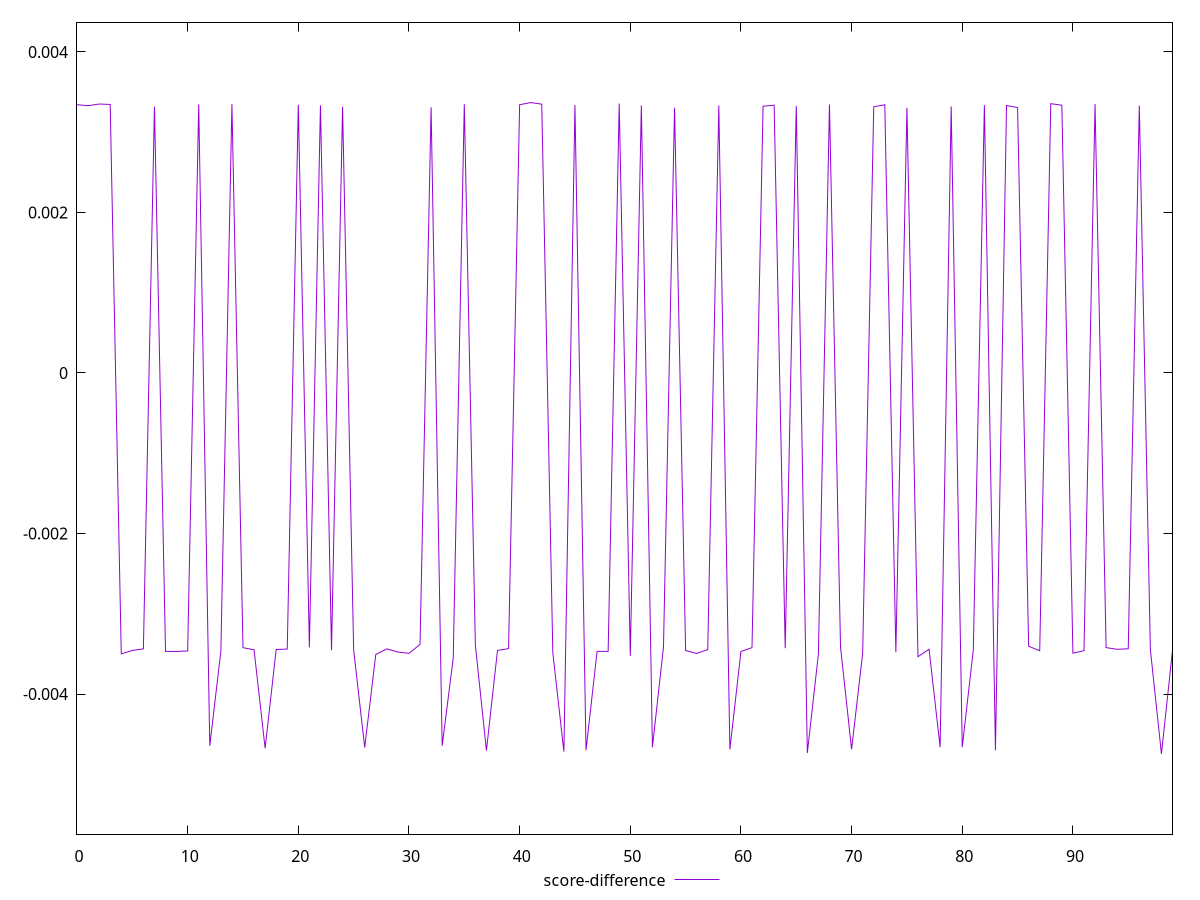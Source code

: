 reset

$scoreDifference <<EOF
0 0.003342403911876568
1 0.0033292968263027856
2 0.00335074365272936
3 0.00334544562003225
4 -0.0034999261492544287
5 -0.0034572554553331525
6 -0.0034370552161329115
7 0.003317122510761772
8 -0.0034687190275850543
9 -0.0034696341405550113
10 -0.0034638596429461543
11 0.0033457033378063716
12 -0.004645333851388989
13 -0.003466796735133837
14 0.0033488772679191037
15 -0.003422419010062905
16 -0.003448985097363577
17 -0.004675862075385506
18 -0.0034452993374631813
19 -0.003439824522841528
20 0.0033405387518996577
21 -0.003417987215504237
22 0.0033349262185617956
23 -0.003452823504134006
24 0.00331465992852209
25 -0.003448940424886082
26 -0.004665533611325712
27 -0.0035080668814047034
28 -0.00343722974700289
29 -0.0034767256168086735
30 -0.003493472217993121
31 -0.0033819951670377435
32 0.003309879510474678
33 -0.0046450011098827515
34 -0.003554326087519155
35 0.0033482780612481555
36 -0.0033914538064441224
37 -0.0047044667701097165
38 -0.0034569123891518005
39 -0.0034345544188492116
40 0.0033418282710884206
41 0.0033688810803529368
42 0.0033488685989109257
43 -0.0034861178355444222
44 -0.004717631198963623
45 0.003337638660289022
46 -0.004699656648834871
47 -0.0034685074986978703
48 -0.0034684707865832998
49 0.0033569443594076986
50 -0.003524769097922542
51 0.00333161079630917
52 -0.004663442263141082
53 -0.00341576789582132
54 0.0033052640449630077
55 -0.0034583020792482433
56 -0.0034946429041321503
57 -0.0034458242112020976
58 0.0033315168763823344
59 -0.0046901267675741876
60 -0.003470167259440604
61 -0.003422343465686928
62 0.003323034273231218
63 0.0033360434201081812
64 -0.0034292488675080612
65 0.003326772655874999
66 -0.004735394232935675
67 -0.0035021856178052424
68 0.0033445989349651928
69 -0.003416457918752558
70 -0.004688625388963752
71 -0.003493530625050534
72 0.003316459666305671
73 0.0033413543955236324
74 -0.003479469196412399
75 0.003304681271299459
76 -0.0035349554030932318
77 -0.0034421152893795437
78 -0.004661814245494389
79 0.0033212157772829487
80 -0.004662808681836217
81 -0.0034481949761228092
82 0.0033366485948183033
83 -0.004701614245303576
84 0.003331554660028768
85 0.0033068657169923465
86 -0.003403593182947029
87 -0.003461596077246165
88 0.0033550103523481978
89 0.0033361687711539467
90 -0.0034914015807985255
91 -0.0034593249618197763
92 0.0033501214402249513
93 -0.003421625763759595
94 -0.003442576355531024
95 -0.00343636846255313
96 0.0033306565733466353
97 -0.0034469798809607655
98 -0.004745525868135703
99 -0.003456612195888331
EOF

set key outside below
set xrange [0:99]
set yrange [-0.005745525868135703:0.004368881080352937]
set trange [-0.005745525868135703:0.004368881080352937]
set terminal svg size 640, 500 enhanced background rgb 'white'
set output "report_00008_2021-01-22T20:58:29.167/interactive/samples/pages+cached+noexternal+noimg/score-difference/values.svg"

plot $scoreDifference title "score-difference" with line

reset
